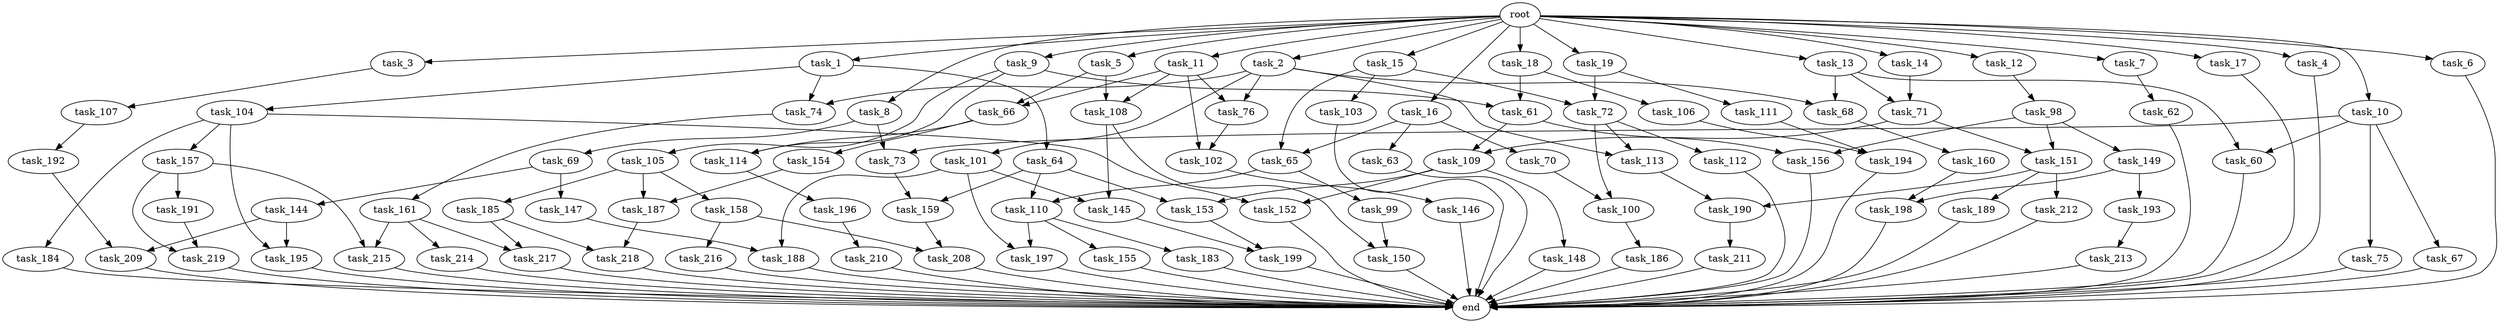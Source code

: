 digraph G {
  task_214 [size="4209067950.080000"];
  task_144 [size="2147483648.000000"];
  task_103 [size="773094113.280000"];
  task_101 [size="343597383.680000"];
  task_108 [size="4466765987.840000"];
  task_191 [size="6957847019.520000"];
  task_15 [size="10.240000"];
  task_19 [size="10.240000"];
  task_185 [size="3092376453.120000"];
  task_105 [size="773094113.280000"];
  task_18 [size="10.240000"];
  task_195 [size="8933531975.680000"];
  task_154 [size="2147483648.000000"];
  task_73 [size="687194767.360000"];
  task_209 [size="7301444403.200000"];
  task_210 [size="3092376453.120000"];
  task_16 [size="10.240000"];
  task_110 [size="4552665333.760000"];
  task_72 [size="9363028705.280001"];
  task_61 [size="7730941132.800000"];
  task_217 [size="8418135900.160000"];
  task_74 [size="687194767.360000"];
  task_158 [size="3092376453.120000"];
  task_1 [size="10.240000"];
  task_64 [size="343597383.680000"];
  task_160 [size="5497558138.880000"];
  task_11 [size="10.240000"];
  task_156 [size="10050223472.639999"];
  task_100 [size="3865470566.400000"];
  task_62 [size="343597383.680000"];
  task_107 [size="8589934592.000000"];
  task_2 [size="10.240000"];
  task_10 [size="10.240000"];
  task_66 [size="4466765987.840000"];
  task_187 [size="4466765987.840000"];
  task_109 [size="8332236554.240000"];
  task_211 [size="4209067950.080000"];
  task_184 [size="8589934592.000000"];
  end [size="0.000000"];
  task_17 [size="10.240000"];
  task_147 [size="2147483648.000000"];
  task_114 [size="2920577761.280000"];
  task_155 [size="4209067950.080000"];
  task_67 [size="343597383.680000"];
  task_150 [size="12799002542.080000"];
  task_218 [size="6356551598.080000"];
  task_157 [size="8589934592.000000"];
  task_106 [size="6957847019.520000"];
  task_197 [size="4982162063.360000"];
  task_146 [size="773094113.280000"];
  task_194 [size="15547781611.520000"];
  task_70 [size="2147483648.000000"];
  task_149 [size="3092376453.120000"];
  task_104 [size="343597383.680000"];
  task_9 [size="10.240000"];
  task_190 [size="1546188226.560000"];
  task_148 [size="6957847019.520000"];
  task_186 [size="773094113.280000"];
  task_183 [size="4209067950.080000"];
  task_159 [size="3435973836.800000"];
  task_192 [size="4209067950.080000"];
  task_69 [size="343597383.680000"];
  task_196 [size="5497558138.880000"];
  task_65 [size="2920577761.280000"];
  task_212 [size="773094113.280000"];
  task_198 [size="4466765987.840000"];
  task_12 [size="10.240000"];
  task_193 [size="3092376453.120000"];
  task_152 [size="15547781611.520000"];
  task_3 [size="10.240000"];
  task_216 [size="3092376453.120000"];
  task_98 [size="5497558138.880000"];
  task_5 [size="10.240000"];
  task_189 [size="773094113.280000"];
  task_76 [size="1717986918.400000"];
  task_8 [size="10.240000"];
  task_99 [size="4209067950.080000"];
  task_188 [size="1546188226.560000"];
  task_14 [size="10.240000"];
  task_219 [size="10050223472.639999"];
  task_4 [size="10.240000"];
  task_161 [size="8589934592.000000"];
  task_213 [size="1374389534.720000"];
  task_113 [size="3435973836.800000"];
  task_112 [size="3092376453.120000"];
  task_199 [size="11166914969.600000"];
  task_153 [size="7301444403.200000"];
  root [size="0.000000"];
  task_102 [size="2748779069.440000"];
  task_60 [size="8933531975.680000"];
  task_145 [size="9363028705.280001"];
  task_6 [size="10.240000"];
  task_215 [size="11166914969.600000"];
  task_208 [size="6184752906.240000"];
  task_68 [size="8933531975.680000"];
  task_13 [size="10.240000"];
  task_111 [size="8589934592.000000"];
  task_151 [size="4466765987.840000"];
  task_63 [size="2147483648.000000"];
  task_7 [size="10.240000"];
  task_71 [size="10737418240.000000"];
  task_75 [size="343597383.680000"];

  task_214 -> end [size="1.000000"];
  task_144 -> task_209 [size="33554432.000000"];
  task_144 -> task_195 [size="33554432.000000"];
  task_103 -> end [size="1.000000"];
  task_101 -> task_197 [size="75497472.000000"];
  task_101 -> task_188 [size="75497472.000000"];
  task_101 -> task_145 [size="75497472.000000"];
  task_108 -> task_145 [size="838860800.000000"];
  task_108 -> task_150 [size="838860800.000000"];
  task_191 -> task_219 [size="301989888.000000"];
  task_15 -> task_103 [size="75497472.000000"];
  task_15 -> task_65 [size="75497472.000000"];
  task_15 -> task_72 [size="75497472.000000"];
  task_19 -> task_72 [size="838860800.000000"];
  task_19 -> task_111 [size="838860800.000000"];
  task_185 -> task_218 [size="411041792.000000"];
  task_185 -> task_217 [size="411041792.000000"];
  task_105 -> task_185 [size="301989888.000000"];
  task_105 -> task_158 [size="301989888.000000"];
  task_105 -> task_187 [size="301989888.000000"];
  task_18 -> task_61 [size="679477248.000000"];
  task_18 -> task_106 [size="679477248.000000"];
  task_195 -> end [size="1.000000"];
  task_154 -> task_187 [size="134217728.000000"];
  task_73 -> task_159 [size="301989888.000000"];
  task_209 -> end [size="1.000000"];
  task_210 -> end [size="1.000000"];
  task_16 -> task_63 [size="209715200.000000"];
  task_16 -> task_70 [size="209715200.000000"];
  task_16 -> task_65 [size="209715200.000000"];
  task_110 -> task_197 [size="411041792.000000"];
  task_110 -> task_183 [size="411041792.000000"];
  task_110 -> task_155 [size="411041792.000000"];
  task_72 -> task_113 [size="301989888.000000"];
  task_72 -> task_112 [size="301989888.000000"];
  task_72 -> task_100 [size="301989888.000000"];
  task_61 -> task_156 [size="679477248.000000"];
  task_61 -> task_109 [size="679477248.000000"];
  task_217 -> end [size="1.000000"];
  task_74 -> task_161 [size="838860800.000000"];
  task_158 -> task_208 [size="301989888.000000"];
  task_158 -> task_216 [size="301989888.000000"];
  task_1 -> task_104 [size="33554432.000000"];
  task_1 -> task_74 [size="33554432.000000"];
  task_1 -> task_64 [size="33554432.000000"];
  task_64 -> task_153 [size="33554432.000000"];
  task_64 -> task_159 [size="33554432.000000"];
  task_64 -> task_110 [size="33554432.000000"];
  task_160 -> task_198 [size="134217728.000000"];
  task_11 -> task_108 [size="134217728.000000"];
  task_11 -> task_66 [size="134217728.000000"];
  task_11 -> task_76 [size="134217728.000000"];
  task_11 -> task_102 [size="134217728.000000"];
  task_156 -> end [size="1.000000"];
  task_100 -> task_186 [size="75497472.000000"];
  task_62 -> end [size="1.000000"];
  task_107 -> task_192 [size="411041792.000000"];
  task_2 -> task_101 [size="33554432.000000"];
  task_2 -> task_74 [size="33554432.000000"];
  task_2 -> task_113 [size="33554432.000000"];
  task_2 -> task_76 [size="33554432.000000"];
  task_2 -> task_68 [size="33554432.000000"];
  task_10 -> task_60 [size="33554432.000000"];
  task_10 -> task_67 [size="33554432.000000"];
  task_10 -> task_73 [size="33554432.000000"];
  task_10 -> task_75 [size="33554432.000000"];
  task_66 -> task_154 [size="209715200.000000"];
  task_66 -> task_114 [size="209715200.000000"];
  task_187 -> task_218 [size="209715200.000000"];
  task_109 -> task_153 [size="679477248.000000"];
  task_109 -> task_152 [size="679477248.000000"];
  task_109 -> task_148 [size="679477248.000000"];
  task_211 -> end [size="1.000000"];
  task_184 -> end [size="1.000000"];
  task_17 -> end [size="1.000000"];
  task_147 -> task_188 [size="75497472.000000"];
  task_114 -> task_196 [size="536870912.000000"];
  task_155 -> end [size="1.000000"];
  task_67 -> end [size="1.000000"];
  task_150 -> end [size="1.000000"];
  task_218 -> end [size="1.000000"];
  task_157 -> task_215 [size="679477248.000000"];
  task_157 -> task_191 [size="679477248.000000"];
  task_157 -> task_219 [size="679477248.000000"];
  task_106 -> task_194 [size="679477248.000000"];
  task_197 -> end [size="1.000000"];
  task_146 -> end [size="1.000000"];
  task_194 -> end [size="1.000000"];
  task_70 -> task_100 [size="75497472.000000"];
  task_149 -> task_193 [size="301989888.000000"];
  task_149 -> task_198 [size="301989888.000000"];
  task_104 -> task_152 [size="838860800.000000"];
  task_104 -> task_157 [size="838860800.000000"];
  task_104 -> task_195 [size="838860800.000000"];
  task_104 -> task_184 [size="838860800.000000"];
  task_9 -> task_61 [size="75497472.000000"];
  task_9 -> task_105 [size="75497472.000000"];
  task_9 -> task_114 [size="75497472.000000"];
  task_190 -> task_211 [size="411041792.000000"];
  task_148 -> end [size="1.000000"];
  task_186 -> end [size="1.000000"];
  task_183 -> end [size="1.000000"];
  task_159 -> task_208 [size="301989888.000000"];
  task_192 -> task_209 [size="679477248.000000"];
  task_69 -> task_144 [size="209715200.000000"];
  task_69 -> task_147 [size="209715200.000000"];
  task_196 -> task_210 [size="301989888.000000"];
  task_65 -> task_99 [size="411041792.000000"];
  task_65 -> task_110 [size="411041792.000000"];
  task_212 -> end [size="1.000000"];
  task_198 -> end [size="1.000000"];
  task_12 -> task_98 [size="536870912.000000"];
  task_193 -> task_213 [size="134217728.000000"];
  task_152 -> end [size="1.000000"];
  task_3 -> task_107 [size="838860800.000000"];
  task_216 -> end [size="1.000000"];
  task_98 -> task_156 [size="301989888.000000"];
  task_98 -> task_151 [size="301989888.000000"];
  task_98 -> task_149 [size="301989888.000000"];
  task_5 -> task_108 [size="301989888.000000"];
  task_5 -> task_66 [size="301989888.000000"];
  task_189 -> end [size="1.000000"];
  task_76 -> task_102 [size="134217728.000000"];
  task_8 -> task_69 [size="33554432.000000"];
  task_8 -> task_73 [size="33554432.000000"];
  task_99 -> task_150 [size="411041792.000000"];
  task_188 -> end [size="1.000000"];
  task_14 -> task_71 [size="209715200.000000"];
  task_219 -> end [size="1.000000"];
  task_4 -> end [size="1.000000"];
  task_161 -> task_214 [size="411041792.000000"];
  task_161 -> task_215 [size="411041792.000000"];
  task_161 -> task_217 [size="411041792.000000"];
  task_213 -> end [size="1.000000"];
  task_113 -> task_190 [size="75497472.000000"];
  task_112 -> end [size="1.000000"];
  task_199 -> end [size="1.000000"];
  task_153 -> task_199 [size="679477248.000000"];
  root -> task_8 [size="1.000000"];
  root -> task_19 [size="1.000000"];
  root -> task_16 [size="1.000000"];
  root -> task_14 [size="1.000000"];
  root -> task_6 [size="1.000000"];
  root -> task_4 [size="1.000000"];
  root -> task_5 [size="1.000000"];
  root -> task_1 [size="1.000000"];
  root -> task_10 [size="1.000000"];
  root -> task_13 [size="1.000000"];
  root -> task_15 [size="1.000000"];
  root -> task_9 [size="1.000000"];
  root -> task_3 [size="1.000000"];
  root -> task_12 [size="1.000000"];
  root -> task_11 [size="1.000000"];
  root -> task_2 [size="1.000000"];
  root -> task_18 [size="1.000000"];
  root -> task_7 [size="1.000000"];
  root -> task_17 [size="1.000000"];
  task_102 -> task_146 [size="75497472.000000"];
  task_60 -> end [size="1.000000"];
  task_145 -> task_199 [size="411041792.000000"];
  task_6 -> end [size="1.000000"];
  task_215 -> end [size="1.000000"];
  task_208 -> end [size="1.000000"];
  task_68 -> task_160 [size="536870912.000000"];
  task_13 -> task_60 [size="838860800.000000"];
  task_13 -> task_71 [size="838860800.000000"];
  task_13 -> task_68 [size="838860800.000000"];
  task_111 -> task_194 [size="838860800.000000"];
  task_151 -> task_190 [size="75497472.000000"];
  task_151 -> task_212 [size="75497472.000000"];
  task_151 -> task_189 [size="75497472.000000"];
  task_63 -> end [size="1.000000"];
  task_7 -> task_62 [size="33554432.000000"];
  task_71 -> task_151 [size="134217728.000000"];
  task_71 -> task_109 [size="134217728.000000"];
  task_75 -> end [size="1.000000"];
}
